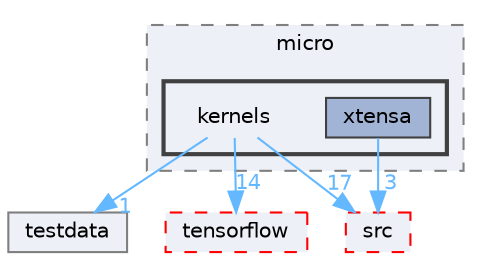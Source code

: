 digraph "Arduino/GetStartedWithMachineLearningOnArduino/tflite-micro-main/signal/micro/kernels"
{
 // LATEX_PDF_SIZE
  bgcolor="transparent";
  edge [fontname=Helvetica,fontsize=10,labelfontname=Helvetica,labelfontsize=10];
  node [fontname=Helvetica,fontsize=10,shape=box,height=0.2,width=0.4];
  compound=true
  subgraph clusterdir_470929622d2f22ba6de19dae5848d703 {
    graph [ bgcolor="#edf0f7", pencolor="grey50", label="micro", fontname=Helvetica,fontsize=10 style="filled,dashed", URL="dir_470929622d2f22ba6de19dae5848d703.html",tooltip=""]
  subgraph clusterdir_957cd0ae3300c05a575756bfbc407c06 {
    graph [ bgcolor="#edf0f7", pencolor="grey25", label="", fontname=Helvetica,fontsize=10 style="filled,bold", URL="dir_957cd0ae3300c05a575756bfbc407c06.html",tooltip=""]
    dir_957cd0ae3300c05a575756bfbc407c06 [shape=plaintext, label="kernels"];
  dir_3ef216a7f9305aaafdaa216e04041903 [label="xtensa", fillcolor="#a2b4d6", color="grey25", style="filled", URL="dir_3ef216a7f9305aaafdaa216e04041903.html",tooltip=""];
  }
  }
  dir_d7b23f9b65100f8e4145c8aef5c340e3 [label="testdata", fillcolor="#edf0f7", color="grey50", style="filled", URL="dir_d7b23f9b65100f8e4145c8aef5c340e3.html",tooltip=""];
  dir_e5bdcbd8b9c0fefb7a2e0f3ea674e16e [label="tensorflow", fillcolor="#edf0f7", color="red", style="filled,dashed", URL="dir_e5bdcbd8b9c0fefb7a2e0f3ea674e16e.html",tooltip=""];
  dir_f3dcc7a3e7501157a34132ac60ef26a4 [label="src", fillcolor="#edf0f7", color="red", style="filled,dashed", URL="dir_f3dcc7a3e7501157a34132ac60ef26a4.html",tooltip=""];
  dir_957cd0ae3300c05a575756bfbc407c06->dir_d7b23f9b65100f8e4145c8aef5c340e3 [headlabel="1", labeldistance=1.5 headhref="dir_000161_000326.html" href="dir_000161_000326.html" color="steelblue1" fontcolor="steelblue1"];
  dir_957cd0ae3300c05a575756bfbc407c06->dir_e5bdcbd8b9c0fefb7a2e0f3ea674e16e [headlabel="14", labeldistance=1.5 headhref="dir_000161_000317.html" href="dir_000161_000317.html" color="steelblue1" fontcolor="steelblue1"];
  dir_957cd0ae3300c05a575756bfbc407c06->dir_f3dcc7a3e7501157a34132ac60ef26a4 [headlabel="17", labeldistance=1.5 headhref="dir_000161_000299.html" href="dir_000161_000299.html" color="steelblue1" fontcolor="steelblue1"];
  dir_3ef216a7f9305aaafdaa216e04041903->dir_f3dcc7a3e7501157a34132ac60ef26a4 [headlabel="3", labeldistance=1.5 headhref="dir_000359_000299.html" href="dir_000359_000299.html" color="steelblue1" fontcolor="steelblue1"];
}
